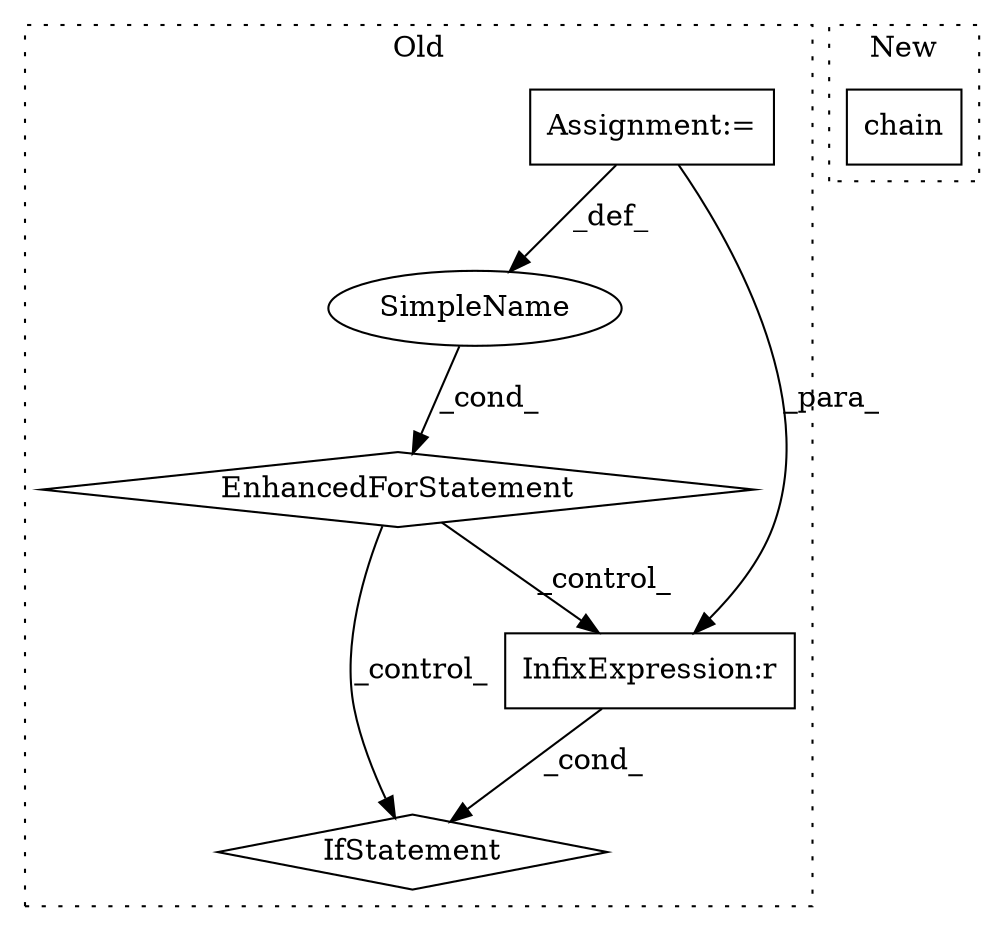 digraph G {
subgraph cluster0 {
1 [label="EnhancedForStatement" a="70" s="2747,2829" l="57,2" shape="diamond"];
3 [label="Assignment:=" a="7" s="2747,2829" l="57,2" shape="box"];
4 [label="IfStatement" a="25" s="2841,2861" l="4,2" shape="diamond"];
5 [label="SimpleName" a="42" s="2808" l="4" shape="ellipse"];
6 [label="InfixExpression:r" a="27" s="2854" l="4" shape="box"];
label = "Old";
style="dotted";
}
subgraph cluster1 {
2 [label="chain" a="32" s="3300,3331" l="6,1" shape="box"];
label = "New";
style="dotted";
}
1 -> 6 [label="_control_"];
1 -> 4 [label="_control_"];
3 -> 5 [label="_def_"];
3 -> 6 [label="_para_"];
5 -> 1 [label="_cond_"];
6 -> 4 [label="_cond_"];
}
